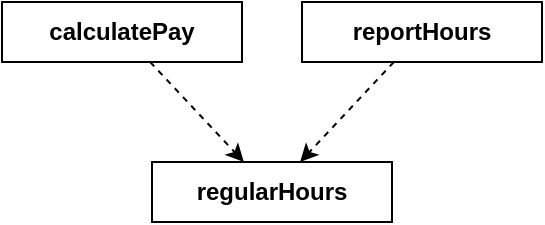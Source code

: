 <mxfile>
    <diagram id="UdEMPSJ9xlg8tC1Xhm0B" name="第1頁">
        <mxGraphModel dx="699" dy="696" grid="1" gridSize="10" guides="1" tooltips="1" connect="1" arrows="1" fold="1" page="1" pageScale="1" pageWidth="827" pageHeight="1169" math="0" shadow="0">
            <root>
                <mxCell id="0"/>
                <mxCell id="1" parent="0"/>
                <mxCell id="12" value="reportHours" style="rounded=0;whiteSpace=wrap;html=1;fontStyle=1" vertex="1" parent="1">
                    <mxGeometry x="330" y="410" width="120" height="30" as="geometry"/>
                </mxCell>
                <mxCell id="13" value="calculatePay" style="rounded=0;whiteSpace=wrap;html=1;fontStyle=1" vertex="1" parent="1">
                    <mxGeometry x="180" y="410" width="120" height="30" as="geometry"/>
                </mxCell>
                <mxCell id="14" value="regularHours" style="rounded=0;whiteSpace=wrap;html=1;fontStyle=1" vertex="1" parent="1">
                    <mxGeometry x="255" y="490" width="120" height="30" as="geometry"/>
                </mxCell>
                <mxCell id="15" style="edgeStyle=none;html=1;dashed=1;" edge="1" parent="1" source="13" target="14">
                    <mxGeometry relative="1" as="geometry">
                        <mxPoint x="240" y="340" as="sourcePoint"/>
                        <mxPoint x="318" y="270" as="targetPoint"/>
                    </mxGeometry>
                </mxCell>
                <mxCell id="16" style="edgeStyle=none;html=1;dashed=1;" edge="1" parent="1" source="12" target="14">
                    <mxGeometry relative="1" as="geometry">
                        <mxPoint x="264" y="450" as="sourcePoint"/>
                        <mxPoint x="311" y="500" as="targetPoint"/>
                    </mxGeometry>
                </mxCell>
            </root>
        </mxGraphModel>
    </diagram>
</mxfile>
